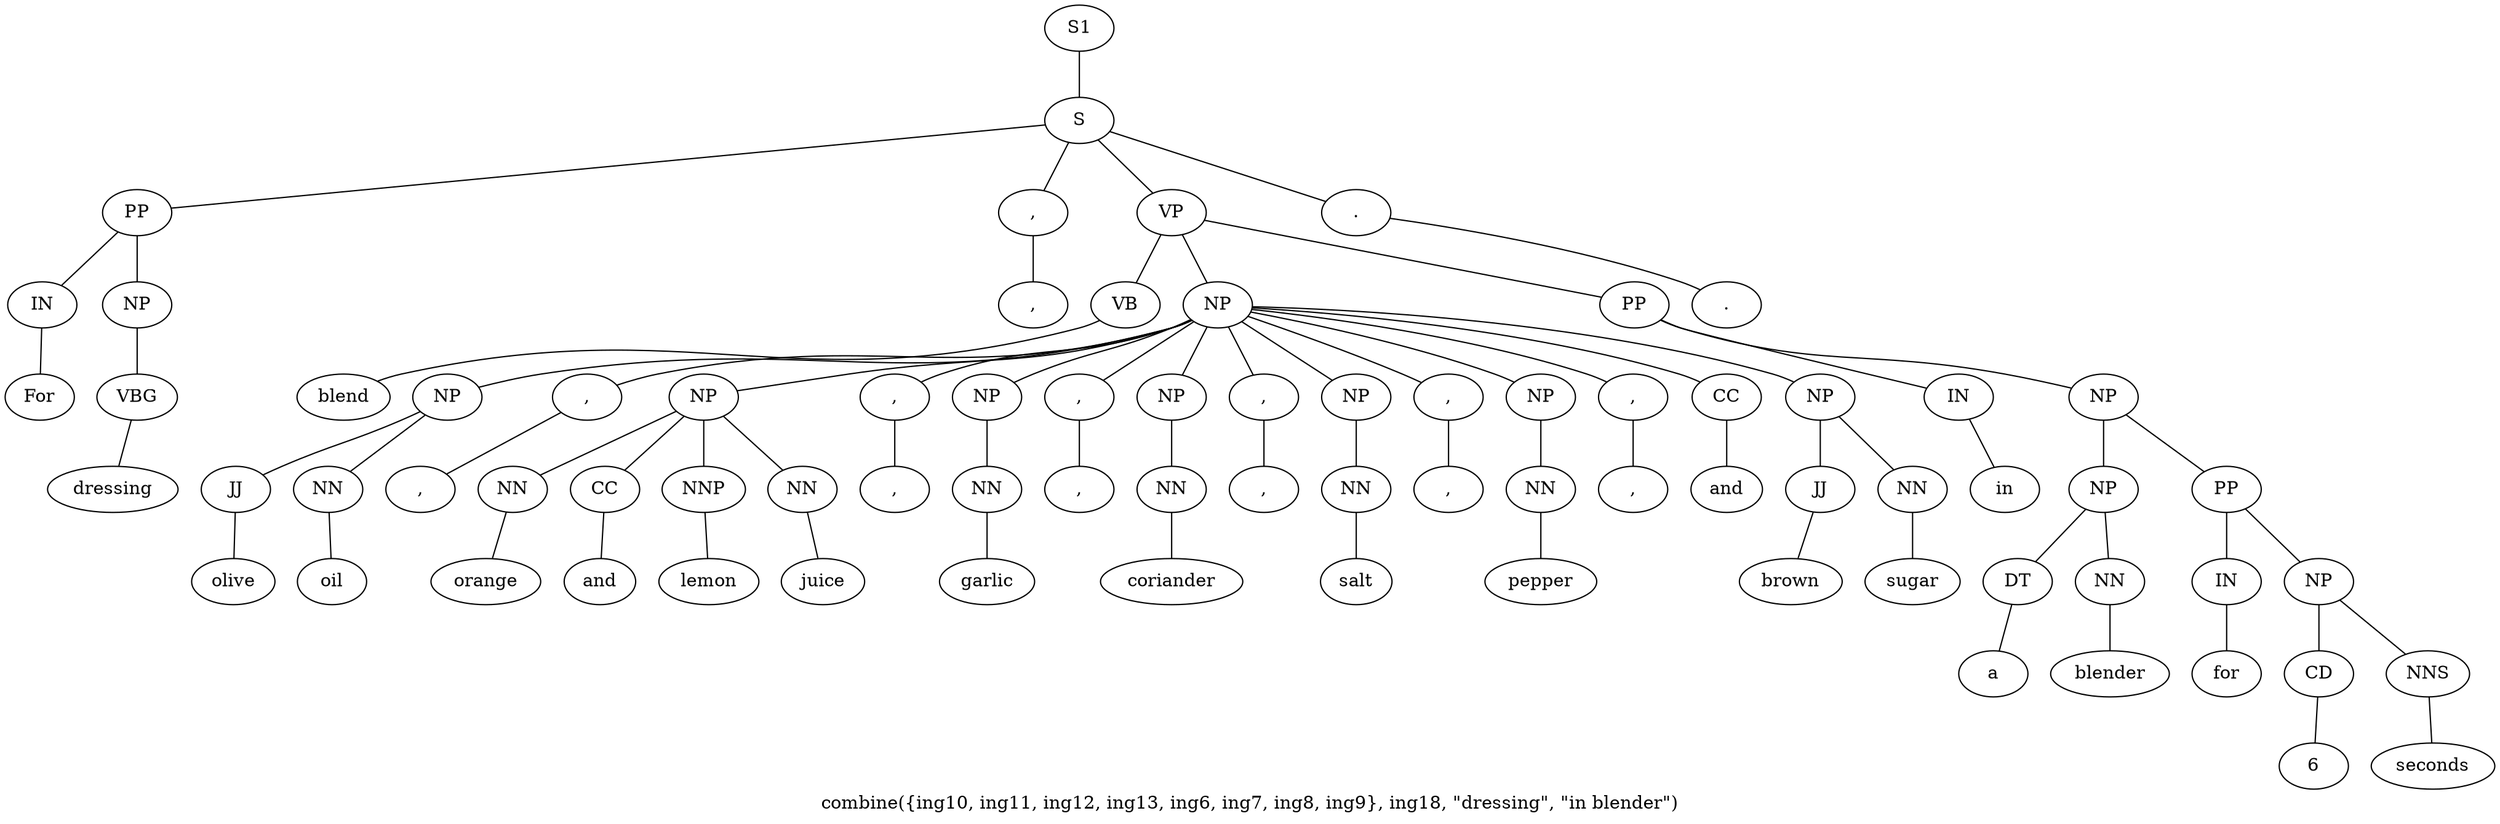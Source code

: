 graph SyntaxGraph {
	label = "combine({ing10, ing11, ing12, ing13, ing6, ing7, ing8, ing9}, ing18, \"dressing\", \"in blender\")";
	Node0 [label="S1"];
	Node1 [label="S"];
	Node2 [label="PP"];
	Node3 [label="IN"];
	Node4 [label="For"];
	Node5 [label="NP"];
	Node6 [label="VBG"];
	Node7 [label="dressing"];
	Node8 [label=","];
	Node9 [label=","];
	Node10 [label="VP"];
	Node11 [label="VB"];
	Node12 [label="blend"];
	Node13 [label="NP"];
	Node14 [label="NP"];
	Node15 [label="JJ"];
	Node16 [label="olive"];
	Node17 [label="NN"];
	Node18 [label="oil"];
	Node19 [label=","];
	Node20 [label=","];
	Node21 [label="NP"];
	Node22 [label="NN"];
	Node23 [label="orange"];
	Node24 [label="CC"];
	Node25 [label="and"];
	Node26 [label="NNP"];
	Node27 [label="lemon"];
	Node28 [label="NN"];
	Node29 [label="juice"];
	Node30 [label=","];
	Node31 [label=","];
	Node32 [label="NP"];
	Node33 [label="NN"];
	Node34 [label="garlic"];
	Node35 [label=","];
	Node36 [label=","];
	Node37 [label="NP"];
	Node38 [label="NN"];
	Node39 [label="coriander"];
	Node40 [label=","];
	Node41 [label=","];
	Node42 [label="NP"];
	Node43 [label="NN"];
	Node44 [label="salt"];
	Node45 [label=","];
	Node46 [label=","];
	Node47 [label="NP"];
	Node48 [label="NN"];
	Node49 [label="pepper"];
	Node50 [label=","];
	Node51 [label=","];
	Node52 [label="CC"];
	Node53 [label="and"];
	Node54 [label="NP"];
	Node55 [label="JJ"];
	Node56 [label="brown"];
	Node57 [label="NN"];
	Node58 [label="sugar"];
	Node59 [label="PP"];
	Node60 [label="IN"];
	Node61 [label="in"];
	Node62 [label="NP"];
	Node63 [label="NP"];
	Node64 [label="DT"];
	Node65 [label="a"];
	Node66 [label="NN"];
	Node67 [label="blender"];
	Node68 [label="PP"];
	Node69 [label="IN"];
	Node70 [label="for"];
	Node71 [label="NP"];
	Node72 [label="CD"];
	Node73 [label="6"];
	Node74 [label="NNS"];
	Node75 [label="seconds"];
	Node76 [label="."];
	Node77 [label="."];

	Node0 -- Node1;
	Node1 -- Node2;
	Node1 -- Node8;
	Node1 -- Node10;
	Node1 -- Node76;
	Node2 -- Node3;
	Node2 -- Node5;
	Node3 -- Node4;
	Node5 -- Node6;
	Node6 -- Node7;
	Node8 -- Node9;
	Node10 -- Node11;
	Node10 -- Node13;
	Node10 -- Node59;
	Node11 -- Node12;
	Node13 -- Node14;
	Node13 -- Node19;
	Node13 -- Node21;
	Node13 -- Node30;
	Node13 -- Node32;
	Node13 -- Node35;
	Node13 -- Node37;
	Node13 -- Node40;
	Node13 -- Node42;
	Node13 -- Node45;
	Node13 -- Node47;
	Node13 -- Node50;
	Node13 -- Node52;
	Node13 -- Node54;
	Node14 -- Node15;
	Node14 -- Node17;
	Node15 -- Node16;
	Node17 -- Node18;
	Node19 -- Node20;
	Node21 -- Node22;
	Node21 -- Node24;
	Node21 -- Node26;
	Node21 -- Node28;
	Node22 -- Node23;
	Node24 -- Node25;
	Node26 -- Node27;
	Node28 -- Node29;
	Node30 -- Node31;
	Node32 -- Node33;
	Node33 -- Node34;
	Node35 -- Node36;
	Node37 -- Node38;
	Node38 -- Node39;
	Node40 -- Node41;
	Node42 -- Node43;
	Node43 -- Node44;
	Node45 -- Node46;
	Node47 -- Node48;
	Node48 -- Node49;
	Node50 -- Node51;
	Node52 -- Node53;
	Node54 -- Node55;
	Node54 -- Node57;
	Node55 -- Node56;
	Node57 -- Node58;
	Node59 -- Node60;
	Node59 -- Node62;
	Node60 -- Node61;
	Node62 -- Node63;
	Node62 -- Node68;
	Node63 -- Node64;
	Node63 -- Node66;
	Node64 -- Node65;
	Node66 -- Node67;
	Node68 -- Node69;
	Node68 -- Node71;
	Node69 -- Node70;
	Node71 -- Node72;
	Node71 -- Node74;
	Node72 -- Node73;
	Node74 -- Node75;
	Node76 -- Node77;
}